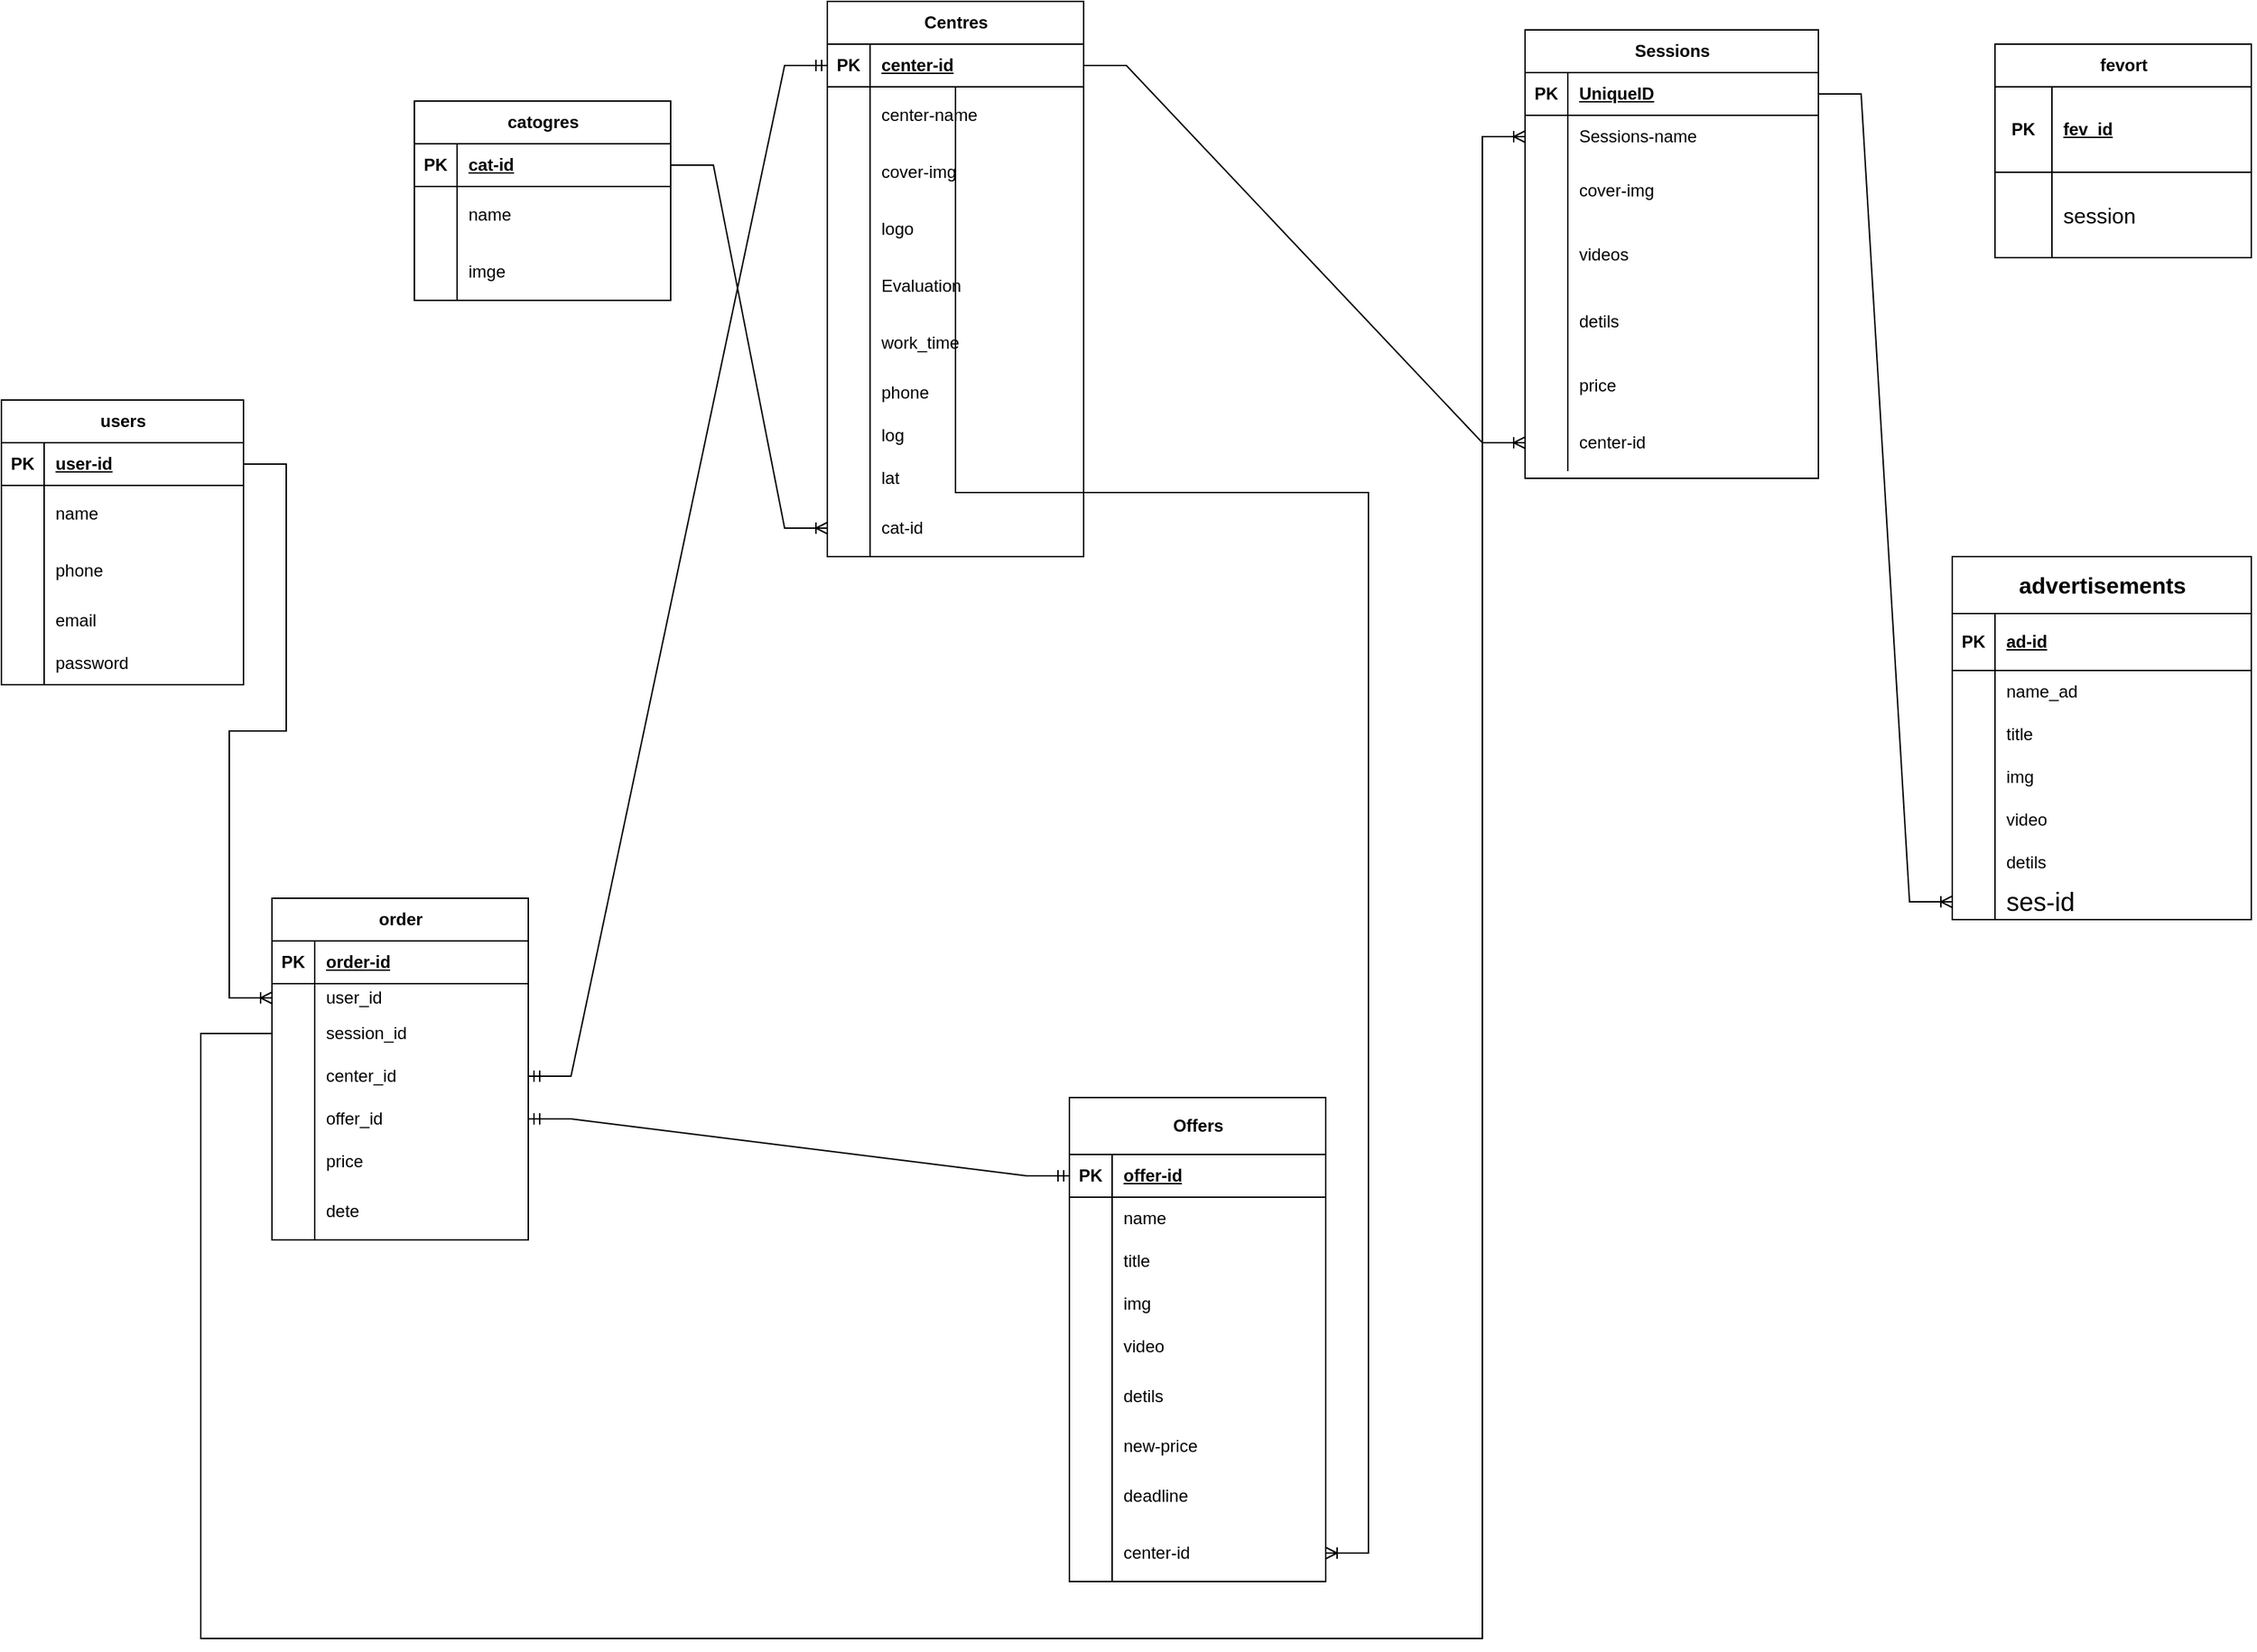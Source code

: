 <mxfile version="22.1.20" type="github">
  <diagram name="Page-1" id="ZLv5aLeJxf1sYmWrpnXg">
    <mxGraphModel dx="401" dy="2050" grid="1" gridSize="10" guides="1" tooltips="1" connect="1" arrows="1" fold="1" page="1" pageScale="1" pageWidth="827" pageHeight="1169" math="0" shadow="0">
      <root>
        <mxCell id="0" />
        <mxCell id="1" parent="0" />
        <mxCell id="auvo8uIHeA9ZNAyt5wYk-14" value="users" style="shape=table;startSize=30;container=1;collapsible=1;childLayout=tableLayout;fixedRows=1;rowLines=0;fontStyle=1;align=center;resizeLast=1;html=1;" parent="1" vertex="1">
          <mxGeometry x="10" y="-220" width="170" height="200" as="geometry">
            <mxRectangle x="50" y="220" width="80" height="30" as="alternateBounds" />
          </mxGeometry>
        </mxCell>
        <mxCell id="auvo8uIHeA9ZNAyt5wYk-15" value="" style="shape=tableRow;horizontal=0;startSize=0;swimlaneHead=0;swimlaneBody=0;fillColor=none;collapsible=0;dropTarget=0;points=[[0,0.5],[1,0.5]];portConstraint=eastwest;top=0;left=0;right=0;bottom=1;" parent="auvo8uIHeA9ZNAyt5wYk-14" vertex="1">
          <mxGeometry y="30" width="170" height="30" as="geometry" />
        </mxCell>
        <mxCell id="auvo8uIHeA9ZNAyt5wYk-16" value="PK" style="shape=partialRectangle;connectable=0;fillColor=none;top=0;left=0;bottom=0;right=0;fontStyle=1;overflow=hidden;whiteSpace=wrap;html=1;" parent="auvo8uIHeA9ZNAyt5wYk-15" vertex="1">
          <mxGeometry width="30" height="30" as="geometry">
            <mxRectangle width="30" height="30" as="alternateBounds" />
          </mxGeometry>
        </mxCell>
        <mxCell id="auvo8uIHeA9ZNAyt5wYk-17" value="user-id" style="shape=partialRectangle;connectable=0;fillColor=none;top=0;left=0;bottom=0;right=0;align=left;spacingLeft=6;fontStyle=5;overflow=hidden;whiteSpace=wrap;html=1;" parent="auvo8uIHeA9ZNAyt5wYk-15" vertex="1">
          <mxGeometry x="30" width="140" height="30" as="geometry">
            <mxRectangle width="140" height="30" as="alternateBounds" />
          </mxGeometry>
        </mxCell>
        <mxCell id="auvo8uIHeA9ZNAyt5wYk-18" value="" style="shape=tableRow;horizontal=0;startSize=0;swimlaneHead=0;swimlaneBody=0;fillColor=none;collapsible=0;dropTarget=0;points=[[0,0.5],[1,0.5]];portConstraint=eastwest;top=0;left=0;right=0;bottom=0;" parent="auvo8uIHeA9ZNAyt5wYk-14" vertex="1">
          <mxGeometry y="60" width="170" height="40" as="geometry" />
        </mxCell>
        <mxCell id="auvo8uIHeA9ZNAyt5wYk-19" value="" style="shape=partialRectangle;connectable=0;fillColor=none;top=0;left=0;bottom=0;right=0;editable=1;overflow=hidden;whiteSpace=wrap;html=1;" parent="auvo8uIHeA9ZNAyt5wYk-18" vertex="1">
          <mxGeometry width="30" height="40" as="geometry">
            <mxRectangle width="30" height="40" as="alternateBounds" />
          </mxGeometry>
        </mxCell>
        <mxCell id="auvo8uIHeA9ZNAyt5wYk-20" value="name" style="shape=partialRectangle;connectable=0;fillColor=none;top=0;left=0;bottom=0;right=0;align=left;spacingLeft=6;overflow=hidden;whiteSpace=wrap;html=1;" parent="auvo8uIHeA9ZNAyt5wYk-18" vertex="1">
          <mxGeometry x="30" width="140" height="40" as="geometry">
            <mxRectangle width="140" height="40" as="alternateBounds" />
          </mxGeometry>
        </mxCell>
        <mxCell id="auvo8uIHeA9ZNAyt5wYk-30" value="" style="shape=tableRow;horizontal=0;startSize=0;swimlaneHead=0;swimlaneBody=0;fillColor=none;collapsible=0;dropTarget=0;points=[[0,0.5],[1,0.5]];portConstraint=eastwest;top=0;left=0;right=0;bottom=0;" parent="auvo8uIHeA9ZNAyt5wYk-14" vertex="1">
          <mxGeometry y="100" width="170" height="40" as="geometry" />
        </mxCell>
        <mxCell id="auvo8uIHeA9ZNAyt5wYk-31" value="" style="shape=partialRectangle;connectable=0;fillColor=none;top=0;left=0;bottom=0;right=0;editable=1;overflow=hidden;whiteSpace=wrap;html=1;" parent="auvo8uIHeA9ZNAyt5wYk-30" vertex="1">
          <mxGeometry width="30" height="40" as="geometry">
            <mxRectangle width="30" height="40" as="alternateBounds" />
          </mxGeometry>
        </mxCell>
        <mxCell id="auvo8uIHeA9ZNAyt5wYk-32" value="phone" style="shape=partialRectangle;connectable=0;fillColor=none;top=0;left=0;bottom=0;right=0;align=left;spacingLeft=6;overflow=hidden;whiteSpace=wrap;html=1;" parent="auvo8uIHeA9ZNAyt5wYk-30" vertex="1">
          <mxGeometry x="30" width="140" height="40" as="geometry">
            <mxRectangle width="140" height="40" as="alternateBounds" />
          </mxGeometry>
        </mxCell>
        <mxCell id="auvo8uIHeA9ZNAyt5wYk-36" value="" style="shape=tableRow;horizontal=0;startSize=0;swimlaneHead=0;swimlaneBody=0;fillColor=none;collapsible=0;dropTarget=0;points=[[0,0.5],[1,0.5]];portConstraint=eastwest;top=0;left=0;right=0;bottom=0;" parent="auvo8uIHeA9ZNAyt5wYk-14" vertex="1">
          <mxGeometry y="140" width="170" height="30" as="geometry" />
        </mxCell>
        <mxCell id="auvo8uIHeA9ZNAyt5wYk-37" value="" style="shape=partialRectangle;connectable=0;fillColor=none;top=0;left=0;bottom=0;right=0;editable=1;overflow=hidden;whiteSpace=wrap;html=1;" parent="auvo8uIHeA9ZNAyt5wYk-36" vertex="1">
          <mxGeometry width="30" height="30" as="geometry">
            <mxRectangle width="30" height="30" as="alternateBounds" />
          </mxGeometry>
        </mxCell>
        <mxCell id="auvo8uIHeA9ZNAyt5wYk-38" value="email" style="shape=partialRectangle;connectable=0;fillColor=none;top=0;left=0;bottom=0;right=0;align=left;spacingLeft=6;overflow=hidden;whiteSpace=wrap;html=1;" parent="auvo8uIHeA9ZNAyt5wYk-36" vertex="1">
          <mxGeometry x="30" width="140" height="30" as="geometry">
            <mxRectangle width="140" height="30" as="alternateBounds" />
          </mxGeometry>
        </mxCell>
        <mxCell id="auvo8uIHeA9ZNAyt5wYk-33" value="" style="shape=tableRow;horizontal=0;startSize=0;swimlaneHead=0;swimlaneBody=0;fillColor=none;collapsible=0;dropTarget=0;points=[[0,0.5],[1,0.5]];portConstraint=eastwest;top=0;left=0;right=0;bottom=0;" parent="auvo8uIHeA9ZNAyt5wYk-14" vertex="1">
          <mxGeometry y="170" width="170" height="30" as="geometry" />
        </mxCell>
        <mxCell id="auvo8uIHeA9ZNAyt5wYk-34" value="" style="shape=partialRectangle;connectable=0;fillColor=none;top=0;left=0;bottom=0;right=0;editable=1;overflow=hidden;whiteSpace=wrap;html=1;" parent="auvo8uIHeA9ZNAyt5wYk-33" vertex="1">
          <mxGeometry width="30" height="30" as="geometry">
            <mxRectangle width="30" height="30" as="alternateBounds" />
          </mxGeometry>
        </mxCell>
        <mxCell id="auvo8uIHeA9ZNAyt5wYk-35" value="password" style="shape=partialRectangle;connectable=0;fillColor=none;top=0;left=0;bottom=0;right=0;align=left;spacingLeft=6;overflow=hidden;whiteSpace=wrap;html=1;" parent="auvo8uIHeA9ZNAyt5wYk-33" vertex="1">
          <mxGeometry x="30" width="140" height="30" as="geometry">
            <mxRectangle width="140" height="30" as="alternateBounds" />
          </mxGeometry>
        </mxCell>
        <mxCell id="auvo8uIHeA9ZNAyt5wYk-61" value="catogres" style="shape=table;startSize=30;container=1;collapsible=1;childLayout=tableLayout;fixedRows=1;rowLines=0;fontStyle=1;align=center;resizeLast=1;html=1;" parent="1" vertex="1">
          <mxGeometry x="300" y="-430" width="180" height="140" as="geometry" />
        </mxCell>
        <mxCell id="auvo8uIHeA9ZNAyt5wYk-62" value="" style="shape=tableRow;horizontal=0;startSize=0;swimlaneHead=0;swimlaneBody=0;fillColor=none;collapsible=0;dropTarget=0;points=[[0,0.5],[1,0.5]];portConstraint=eastwest;top=0;left=0;right=0;bottom=1;" parent="auvo8uIHeA9ZNAyt5wYk-61" vertex="1">
          <mxGeometry y="30" width="180" height="30" as="geometry" />
        </mxCell>
        <mxCell id="auvo8uIHeA9ZNAyt5wYk-63" value="PK" style="shape=partialRectangle;connectable=0;fillColor=none;top=0;left=0;bottom=0;right=0;fontStyle=1;overflow=hidden;whiteSpace=wrap;html=1;" parent="auvo8uIHeA9ZNAyt5wYk-62" vertex="1">
          <mxGeometry width="30" height="30" as="geometry">
            <mxRectangle width="30" height="30" as="alternateBounds" />
          </mxGeometry>
        </mxCell>
        <mxCell id="auvo8uIHeA9ZNAyt5wYk-64" value="cat-id" style="shape=partialRectangle;connectable=0;fillColor=none;top=0;left=0;bottom=0;right=0;align=left;spacingLeft=6;fontStyle=5;overflow=hidden;whiteSpace=wrap;html=1;" parent="auvo8uIHeA9ZNAyt5wYk-62" vertex="1">
          <mxGeometry x="30" width="150" height="30" as="geometry">
            <mxRectangle width="150" height="30" as="alternateBounds" />
          </mxGeometry>
        </mxCell>
        <mxCell id="auvo8uIHeA9ZNAyt5wYk-65" value="" style="shape=tableRow;horizontal=0;startSize=0;swimlaneHead=0;swimlaneBody=0;fillColor=none;collapsible=0;dropTarget=0;points=[[0,0.5],[1,0.5]];portConstraint=eastwest;top=0;left=0;right=0;bottom=0;" parent="auvo8uIHeA9ZNAyt5wYk-61" vertex="1">
          <mxGeometry y="60" width="180" height="40" as="geometry" />
        </mxCell>
        <mxCell id="auvo8uIHeA9ZNAyt5wYk-66" value="" style="shape=partialRectangle;connectable=0;fillColor=none;top=0;left=0;bottom=0;right=0;editable=1;overflow=hidden;whiteSpace=wrap;html=1;" parent="auvo8uIHeA9ZNAyt5wYk-65" vertex="1">
          <mxGeometry width="30" height="40" as="geometry">
            <mxRectangle width="30" height="40" as="alternateBounds" />
          </mxGeometry>
        </mxCell>
        <mxCell id="auvo8uIHeA9ZNAyt5wYk-67" value="name" style="shape=partialRectangle;connectable=0;fillColor=none;top=0;left=0;bottom=0;right=0;align=left;spacingLeft=6;overflow=hidden;whiteSpace=wrap;html=1;" parent="auvo8uIHeA9ZNAyt5wYk-65" vertex="1">
          <mxGeometry x="30" width="150" height="40" as="geometry">
            <mxRectangle width="150" height="40" as="alternateBounds" />
          </mxGeometry>
        </mxCell>
        <mxCell id="BpFrEC3dN0rP_Zjekr8c-2" value="" style="shape=tableRow;horizontal=0;startSize=0;swimlaneHead=0;swimlaneBody=0;fillColor=none;collapsible=0;dropTarget=0;points=[[0,0.5],[1,0.5]];portConstraint=eastwest;top=0;left=0;right=0;bottom=0;" vertex="1" parent="auvo8uIHeA9ZNAyt5wYk-61">
          <mxGeometry y="100" width="180" height="40" as="geometry" />
        </mxCell>
        <mxCell id="BpFrEC3dN0rP_Zjekr8c-3" value="" style="shape=partialRectangle;connectable=0;fillColor=none;top=0;left=0;bottom=0;right=0;editable=1;overflow=hidden;whiteSpace=wrap;html=1;" vertex="1" parent="BpFrEC3dN0rP_Zjekr8c-2">
          <mxGeometry width="30" height="40" as="geometry">
            <mxRectangle width="30" height="40" as="alternateBounds" />
          </mxGeometry>
        </mxCell>
        <mxCell id="BpFrEC3dN0rP_Zjekr8c-4" value="imge" style="shape=partialRectangle;connectable=0;fillColor=none;top=0;left=0;bottom=0;right=0;align=left;spacingLeft=6;overflow=hidden;whiteSpace=wrap;html=1;" vertex="1" parent="BpFrEC3dN0rP_Zjekr8c-2">
          <mxGeometry x="30" width="150" height="40" as="geometry">
            <mxRectangle width="150" height="40" as="alternateBounds" />
          </mxGeometry>
        </mxCell>
        <mxCell id="auvo8uIHeA9ZNAyt5wYk-68" value="Centres" style="shape=table;startSize=30;container=1;collapsible=1;childLayout=tableLayout;fixedRows=1;rowLines=0;fontStyle=1;align=center;resizeLast=1;html=1;" parent="1" vertex="1">
          <mxGeometry x="590" y="-500" width="180" height="390.0" as="geometry">
            <mxRectangle x="580" y="10" width="90" height="30" as="alternateBounds" />
          </mxGeometry>
        </mxCell>
        <mxCell id="auvo8uIHeA9ZNAyt5wYk-69" value="" style="shape=tableRow;horizontal=0;startSize=0;swimlaneHead=0;swimlaneBody=0;fillColor=none;collapsible=0;dropTarget=0;points=[[0,0.5],[1,0.5]];portConstraint=eastwest;top=0;left=0;right=0;bottom=1;" parent="auvo8uIHeA9ZNAyt5wYk-68" vertex="1">
          <mxGeometry y="30" width="180" height="30" as="geometry" />
        </mxCell>
        <mxCell id="auvo8uIHeA9ZNAyt5wYk-70" value="PK" style="shape=partialRectangle;connectable=0;fillColor=none;top=0;left=0;bottom=0;right=0;fontStyle=1;overflow=hidden;whiteSpace=wrap;html=1;" parent="auvo8uIHeA9ZNAyt5wYk-69" vertex="1">
          <mxGeometry width="30" height="30" as="geometry">
            <mxRectangle width="30" height="30" as="alternateBounds" />
          </mxGeometry>
        </mxCell>
        <mxCell id="auvo8uIHeA9ZNAyt5wYk-71" value="center-id" style="shape=partialRectangle;connectable=0;fillColor=none;top=0;left=0;bottom=0;right=0;align=left;spacingLeft=6;fontStyle=5;overflow=hidden;whiteSpace=wrap;html=1;" parent="auvo8uIHeA9ZNAyt5wYk-69" vertex="1">
          <mxGeometry x="30" width="150" height="30" as="geometry">
            <mxRectangle width="150" height="30" as="alternateBounds" />
          </mxGeometry>
        </mxCell>
        <mxCell id="auvo8uIHeA9ZNAyt5wYk-72" value="" style="shape=tableRow;horizontal=0;startSize=0;swimlaneHead=0;swimlaneBody=0;fillColor=none;collapsible=0;dropTarget=0;points=[[0,0.5],[1,0.5]];portConstraint=eastwest;top=0;left=0;right=0;bottom=0;" parent="auvo8uIHeA9ZNAyt5wYk-68" vertex="1">
          <mxGeometry y="60" width="180" height="40" as="geometry" />
        </mxCell>
        <mxCell id="auvo8uIHeA9ZNAyt5wYk-73" value="" style="shape=partialRectangle;connectable=0;fillColor=none;top=0;left=0;bottom=0;right=0;editable=1;overflow=hidden;whiteSpace=wrap;html=1;" parent="auvo8uIHeA9ZNAyt5wYk-72" vertex="1">
          <mxGeometry width="30" height="40" as="geometry">
            <mxRectangle width="30" height="40" as="alternateBounds" />
          </mxGeometry>
        </mxCell>
        <mxCell id="auvo8uIHeA9ZNAyt5wYk-74" value="center-name" style="shape=partialRectangle;connectable=0;fillColor=none;top=0;left=0;bottom=0;right=0;align=left;spacingLeft=6;overflow=hidden;whiteSpace=wrap;html=1;" parent="auvo8uIHeA9ZNAyt5wYk-72" vertex="1">
          <mxGeometry x="30" width="150" height="40" as="geometry">
            <mxRectangle width="150" height="40" as="alternateBounds" />
          </mxGeometry>
        </mxCell>
        <mxCell id="auvo8uIHeA9ZNAyt5wYk-75" value="" style="shape=tableRow;horizontal=0;startSize=0;swimlaneHead=0;swimlaneBody=0;fillColor=none;collapsible=0;dropTarget=0;points=[[0,0.5],[1,0.5]];portConstraint=eastwest;top=0;left=0;right=0;bottom=0;" parent="auvo8uIHeA9ZNAyt5wYk-68" vertex="1">
          <mxGeometry y="100" width="180" height="40" as="geometry" />
        </mxCell>
        <mxCell id="auvo8uIHeA9ZNAyt5wYk-76" value="" style="shape=partialRectangle;connectable=0;fillColor=none;top=0;left=0;bottom=0;right=0;editable=1;overflow=hidden;whiteSpace=wrap;html=1;" parent="auvo8uIHeA9ZNAyt5wYk-75" vertex="1">
          <mxGeometry width="30" height="40" as="geometry">
            <mxRectangle width="30" height="40" as="alternateBounds" />
          </mxGeometry>
        </mxCell>
        <mxCell id="auvo8uIHeA9ZNAyt5wYk-77" value="cover-img" style="shape=partialRectangle;connectable=0;fillColor=none;top=0;left=0;bottom=0;right=0;align=left;spacingLeft=6;overflow=hidden;whiteSpace=wrap;html=1;" parent="auvo8uIHeA9ZNAyt5wYk-75" vertex="1">
          <mxGeometry x="30" width="150" height="40" as="geometry">
            <mxRectangle width="150" height="40" as="alternateBounds" />
          </mxGeometry>
        </mxCell>
        <mxCell id="auvo8uIHeA9ZNAyt5wYk-78" value="" style="shape=tableRow;horizontal=0;startSize=0;swimlaneHead=0;swimlaneBody=0;fillColor=none;collapsible=0;dropTarget=0;points=[[0,0.5],[1,0.5]];portConstraint=eastwest;top=0;left=0;right=0;bottom=0;" parent="auvo8uIHeA9ZNAyt5wYk-68" vertex="1">
          <mxGeometry y="140" width="180" height="40" as="geometry" />
        </mxCell>
        <mxCell id="auvo8uIHeA9ZNAyt5wYk-79" value="" style="shape=partialRectangle;connectable=0;fillColor=none;top=0;left=0;bottom=0;right=0;editable=1;overflow=hidden;whiteSpace=wrap;html=1;" parent="auvo8uIHeA9ZNAyt5wYk-78" vertex="1">
          <mxGeometry width="30" height="40" as="geometry">
            <mxRectangle width="30" height="40" as="alternateBounds" />
          </mxGeometry>
        </mxCell>
        <mxCell id="auvo8uIHeA9ZNAyt5wYk-80" value="logo" style="shape=partialRectangle;connectable=0;fillColor=none;top=0;left=0;bottom=0;right=0;align=left;spacingLeft=6;overflow=hidden;whiteSpace=wrap;html=1;" parent="auvo8uIHeA9ZNAyt5wYk-78" vertex="1">
          <mxGeometry x="30" width="150" height="40" as="geometry">
            <mxRectangle width="150" height="40" as="alternateBounds" />
          </mxGeometry>
        </mxCell>
        <mxCell id="auvo8uIHeA9ZNAyt5wYk-165" value="" style="shape=tableRow;horizontal=0;startSize=0;swimlaneHead=0;swimlaneBody=0;fillColor=none;collapsible=0;dropTarget=0;points=[[0,0.5],[1,0.5]];portConstraint=eastwest;top=0;left=0;right=0;bottom=0;" parent="auvo8uIHeA9ZNAyt5wYk-68" vertex="1">
          <mxGeometry y="180" width="180" height="40" as="geometry" />
        </mxCell>
        <mxCell id="auvo8uIHeA9ZNAyt5wYk-166" value="" style="shape=partialRectangle;connectable=0;fillColor=none;top=0;left=0;bottom=0;right=0;editable=1;overflow=hidden;whiteSpace=wrap;html=1;" parent="auvo8uIHeA9ZNAyt5wYk-165" vertex="1">
          <mxGeometry width="30" height="40" as="geometry">
            <mxRectangle width="30" height="40" as="alternateBounds" />
          </mxGeometry>
        </mxCell>
        <mxCell id="auvo8uIHeA9ZNAyt5wYk-167" value="Evaluation" style="shape=partialRectangle;connectable=0;fillColor=none;top=0;left=0;bottom=0;right=0;align=left;spacingLeft=6;overflow=hidden;whiteSpace=wrap;html=1;" parent="auvo8uIHeA9ZNAyt5wYk-165" vertex="1">
          <mxGeometry x="30" width="150" height="40" as="geometry">
            <mxRectangle width="150" height="40" as="alternateBounds" />
          </mxGeometry>
        </mxCell>
        <mxCell id="auvo8uIHeA9ZNAyt5wYk-168" value="" style="shape=tableRow;horizontal=0;startSize=0;swimlaneHead=0;swimlaneBody=0;fillColor=none;collapsible=0;dropTarget=0;points=[[0,0.5],[1,0.5]];portConstraint=eastwest;top=0;left=0;right=0;bottom=0;" parent="auvo8uIHeA9ZNAyt5wYk-68" vertex="1">
          <mxGeometry y="220" width="180" height="40" as="geometry" />
        </mxCell>
        <mxCell id="auvo8uIHeA9ZNAyt5wYk-169" value="" style="shape=partialRectangle;connectable=0;fillColor=none;top=0;left=0;bottom=0;right=0;editable=1;overflow=hidden;whiteSpace=wrap;html=1;" parent="auvo8uIHeA9ZNAyt5wYk-168" vertex="1">
          <mxGeometry width="30" height="40" as="geometry">
            <mxRectangle width="30" height="40" as="alternateBounds" />
          </mxGeometry>
        </mxCell>
        <mxCell id="auvo8uIHeA9ZNAyt5wYk-170" value="work_time" style="shape=partialRectangle;connectable=0;fillColor=none;top=0;left=0;bottom=0;right=0;align=left;spacingLeft=6;overflow=hidden;whiteSpace=wrap;html=1;" parent="auvo8uIHeA9ZNAyt5wYk-168" vertex="1">
          <mxGeometry x="30" width="150" height="40" as="geometry">
            <mxRectangle width="150" height="40" as="alternateBounds" />
          </mxGeometry>
        </mxCell>
        <mxCell id="auvo8uIHeA9ZNAyt5wYk-81" value="" style="shape=tableRow;horizontal=0;startSize=0;swimlaneHead=0;swimlaneBody=0;fillColor=none;collapsible=0;dropTarget=0;points=[[0,0.5],[1,0.5]];portConstraint=eastwest;top=0;left=0;right=0;bottom=0;" parent="auvo8uIHeA9ZNAyt5wYk-68" vertex="1">
          <mxGeometry y="260" width="180" height="30" as="geometry" />
        </mxCell>
        <mxCell id="auvo8uIHeA9ZNAyt5wYk-82" value="" style="shape=partialRectangle;connectable=0;fillColor=none;top=0;left=0;bottom=0;right=0;editable=1;overflow=hidden;whiteSpace=wrap;html=1;" parent="auvo8uIHeA9ZNAyt5wYk-81" vertex="1">
          <mxGeometry width="30" height="30" as="geometry">
            <mxRectangle width="30" height="30" as="alternateBounds" />
          </mxGeometry>
        </mxCell>
        <mxCell id="auvo8uIHeA9ZNAyt5wYk-83" value="phone" style="shape=partialRectangle;connectable=0;fillColor=none;top=0;left=0;bottom=0;right=0;align=left;spacingLeft=6;overflow=hidden;whiteSpace=wrap;html=1;" parent="auvo8uIHeA9ZNAyt5wYk-81" vertex="1">
          <mxGeometry x="30" width="150" height="30" as="geometry">
            <mxRectangle width="150" height="30" as="alternateBounds" />
          </mxGeometry>
        </mxCell>
        <mxCell id="auvo8uIHeA9ZNAyt5wYk-84" value="" style="shape=tableRow;horizontal=0;startSize=0;swimlaneHead=0;swimlaneBody=0;fillColor=none;collapsible=0;dropTarget=0;points=[[0,0.5],[1,0.5]];portConstraint=eastwest;top=0;left=0;right=0;bottom=0;" parent="auvo8uIHeA9ZNAyt5wYk-68" vertex="1">
          <mxGeometry y="290" width="180" height="30" as="geometry" />
        </mxCell>
        <mxCell id="auvo8uIHeA9ZNAyt5wYk-85" value="" style="shape=partialRectangle;connectable=0;fillColor=none;top=0;left=0;bottom=0;right=0;editable=1;overflow=hidden;whiteSpace=wrap;html=1;" parent="auvo8uIHeA9ZNAyt5wYk-84" vertex="1">
          <mxGeometry width="30" height="30" as="geometry">
            <mxRectangle width="30" height="30" as="alternateBounds" />
          </mxGeometry>
        </mxCell>
        <mxCell id="auvo8uIHeA9ZNAyt5wYk-86" value="log" style="shape=partialRectangle;connectable=0;fillColor=none;top=0;left=0;bottom=0;right=0;align=left;spacingLeft=6;overflow=hidden;whiteSpace=wrap;html=1;" parent="auvo8uIHeA9ZNAyt5wYk-84" vertex="1">
          <mxGeometry x="30" width="150" height="30" as="geometry">
            <mxRectangle width="150" height="30" as="alternateBounds" />
          </mxGeometry>
        </mxCell>
        <mxCell id="uQq7YKrNZk6E_swI7LSf-1" value="" style="shape=tableRow;horizontal=0;startSize=0;swimlaneHead=0;swimlaneBody=0;fillColor=none;collapsible=0;dropTarget=0;points=[[0,0.5],[1,0.5]];portConstraint=eastwest;top=0;left=0;right=0;bottom=0;" parent="auvo8uIHeA9ZNAyt5wYk-68" vertex="1">
          <mxGeometry y="320" width="180" height="30" as="geometry" />
        </mxCell>
        <mxCell id="uQq7YKrNZk6E_swI7LSf-2" value="" style="shape=partialRectangle;connectable=0;fillColor=none;top=0;left=0;bottom=0;right=0;editable=1;overflow=hidden;whiteSpace=wrap;html=1;" parent="uQq7YKrNZk6E_swI7LSf-1" vertex="1">
          <mxGeometry width="30" height="30" as="geometry">
            <mxRectangle width="30" height="30" as="alternateBounds" />
          </mxGeometry>
        </mxCell>
        <mxCell id="uQq7YKrNZk6E_swI7LSf-3" value="lat" style="shape=partialRectangle;connectable=0;fillColor=none;top=0;left=0;bottom=0;right=0;align=left;spacingLeft=6;overflow=hidden;whiteSpace=wrap;html=1;" parent="uQq7YKrNZk6E_swI7LSf-1" vertex="1">
          <mxGeometry x="30" width="150" height="30" as="geometry">
            <mxRectangle width="150" height="30" as="alternateBounds" />
          </mxGeometry>
        </mxCell>
        <mxCell id="auvo8uIHeA9ZNAyt5wYk-87" value="" style="shape=tableRow;horizontal=0;startSize=0;swimlaneHead=0;swimlaneBody=0;fillColor=none;collapsible=0;dropTarget=0;points=[[0,0.5],[1,0.5]];portConstraint=eastwest;top=0;left=0;right=0;bottom=0;" parent="auvo8uIHeA9ZNAyt5wYk-68" vertex="1">
          <mxGeometry y="350" width="180" height="40" as="geometry" />
        </mxCell>
        <mxCell id="auvo8uIHeA9ZNAyt5wYk-88" value="" style="shape=partialRectangle;connectable=0;fillColor=none;top=0;left=0;bottom=0;right=0;editable=1;overflow=hidden;whiteSpace=wrap;html=1;" parent="auvo8uIHeA9ZNAyt5wYk-87" vertex="1">
          <mxGeometry width="30" height="40" as="geometry">
            <mxRectangle width="30" height="40" as="alternateBounds" />
          </mxGeometry>
        </mxCell>
        <mxCell id="auvo8uIHeA9ZNAyt5wYk-89" value="cat-id" style="shape=partialRectangle;connectable=0;fillColor=none;top=0;left=0;bottom=0;right=0;align=left;spacingLeft=6;overflow=hidden;whiteSpace=wrap;html=1;" parent="auvo8uIHeA9ZNAyt5wYk-87" vertex="1">
          <mxGeometry x="30" width="150" height="40" as="geometry">
            <mxRectangle width="150" height="40" as="alternateBounds" />
          </mxGeometry>
        </mxCell>
        <mxCell id="auvo8uIHeA9ZNAyt5wYk-90" value="Sessions" style="shape=table;startSize=30;container=1;collapsible=1;childLayout=tableLayout;fixedRows=1;rowLines=0;fontStyle=1;align=center;resizeLast=1;html=1;" parent="1" vertex="1">
          <mxGeometry x="1080" y="-480" width="206" height="315" as="geometry" />
        </mxCell>
        <mxCell id="auvo8uIHeA9ZNAyt5wYk-91" value="" style="shape=tableRow;horizontal=0;startSize=0;swimlaneHead=0;swimlaneBody=0;fillColor=none;collapsible=0;dropTarget=0;points=[[0,0.5],[1,0.5]];portConstraint=eastwest;top=0;left=0;right=0;bottom=1;" parent="auvo8uIHeA9ZNAyt5wYk-90" vertex="1">
          <mxGeometry y="30" width="206" height="30" as="geometry" />
        </mxCell>
        <mxCell id="auvo8uIHeA9ZNAyt5wYk-92" value="PK" style="shape=partialRectangle;connectable=0;fillColor=none;top=0;left=0;bottom=0;right=0;fontStyle=1;overflow=hidden;whiteSpace=wrap;html=1;" parent="auvo8uIHeA9ZNAyt5wYk-91" vertex="1">
          <mxGeometry width="30" height="30" as="geometry">
            <mxRectangle width="30" height="30" as="alternateBounds" />
          </mxGeometry>
        </mxCell>
        <mxCell id="auvo8uIHeA9ZNAyt5wYk-93" value="UniqueID" style="shape=partialRectangle;connectable=0;fillColor=none;top=0;left=0;bottom=0;right=0;align=left;spacingLeft=6;fontStyle=5;overflow=hidden;whiteSpace=wrap;html=1;" parent="auvo8uIHeA9ZNAyt5wYk-91" vertex="1">
          <mxGeometry x="30" width="176" height="30" as="geometry">
            <mxRectangle width="176" height="30" as="alternateBounds" />
          </mxGeometry>
        </mxCell>
        <mxCell id="auvo8uIHeA9ZNAyt5wYk-94" value="" style="shape=tableRow;horizontal=0;startSize=0;swimlaneHead=0;swimlaneBody=0;fillColor=none;collapsible=0;dropTarget=0;points=[[0,0.5],[1,0.5]];portConstraint=eastwest;top=0;left=0;right=0;bottom=0;" parent="auvo8uIHeA9ZNAyt5wYk-90" vertex="1">
          <mxGeometry y="60" width="206" height="30" as="geometry" />
        </mxCell>
        <mxCell id="auvo8uIHeA9ZNAyt5wYk-95" value="" style="shape=partialRectangle;connectable=0;fillColor=none;top=0;left=0;bottom=0;right=0;editable=1;overflow=hidden;whiteSpace=wrap;html=1;" parent="auvo8uIHeA9ZNAyt5wYk-94" vertex="1">
          <mxGeometry width="30" height="30" as="geometry">
            <mxRectangle width="30" height="30" as="alternateBounds" />
          </mxGeometry>
        </mxCell>
        <mxCell id="auvo8uIHeA9ZNAyt5wYk-96" value="Sessions-name" style="shape=partialRectangle;connectable=0;fillColor=none;top=0;left=0;bottom=0;right=0;align=left;spacingLeft=6;overflow=hidden;whiteSpace=wrap;html=1;" parent="auvo8uIHeA9ZNAyt5wYk-94" vertex="1">
          <mxGeometry x="30" width="176" height="30" as="geometry">
            <mxRectangle width="176" height="30" as="alternateBounds" />
          </mxGeometry>
        </mxCell>
        <mxCell id="auvo8uIHeA9ZNAyt5wYk-97" value="" style="shape=tableRow;horizontal=0;startSize=0;swimlaneHead=0;swimlaneBody=0;fillColor=none;collapsible=0;dropTarget=0;points=[[0,0.5],[1,0.5]];portConstraint=eastwest;top=0;left=0;right=0;bottom=0;" parent="auvo8uIHeA9ZNAyt5wYk-90" vertex="1">
          <mxGeometry y="90" width="206" height="45" as="geometry" />
        </mxCell>
        <mxCell id="auvo8uIHeA9ZNAyt5wYk-98" value="" style="shape=partialRectangle;connectable=0;fillColor=none;top=0;left=0;bottom=0;right=0;editable=1;overflow=hidden;whiteSpace=wrap;html=1;" parent="auvo8uIHeA9ZNAyt5wYk-97" vertex="1">
          <mxGeometry width="30" height="45" as="geometry">
            <mxRectangle width="30" height="45" as="alternateBounds" />
          </mxGeometry>
        </mxCell>
        <mxCell id="auvo8uIHeA9ZNAyt5wYk-99" value="cover-img" style="shape=partialRectangle;connectable=0;fillColor=none;top=0;left=0;bottom=0;right=0;align=left;spacingLeft=6;overflow=hidden;whiteSpace=wrap;html=1;" parent="auvo8uIHeA9ZNAyt5wYk-97" vertex="1">
          <mxGeometry x="30" width="176" height="45" as="geometry">
            <mxRectangle width="176" height="45" as="alternateBounds" />
          </mxGeometry>
        </mxCell>
        <mxCell id="auvo8uIHeA9ZNAyt5wYk-100" value="" style="shape=tableRow;horizontal=0;startSize=0;swimlaneHead=0;swimlaneBody=0;fillColor=none;collapsible=0;dropTarget=0;points=[[0,0.5],[1,0.5]];portConstraint=eastwest;top=0;left=0;right=0;bottom=0;" parent="auvo8uIHeA9ZNAyt5wYk-90" vertex="1">
          <mxGeometry y="135" width="206" height="45" as="geometry" />
        </mxCell>
        <mxCell id="auvo8uIHeA9ZNAyt5wYk-101" value="" style="shape=partialRectangle;connectable=0;fillColor=none;top=0;left=0;bottom=0;right=0;editable=1;overflow=hidden;whiteSpace=wrap;html=1;" parent="auvo8uIHeA9ZNAyt5wYk-100" vertex="1">
          <mxGeometry width="30" height="45" as="geometry">
            <mxRectangle width="30" height="45" as="alternateBounds" />
          </mxGeometry>
        </mxCell>
        <mxCell id="auvo8uIHeA9ZNAyt5wYk-102" value="videos" style="shape=partialRectangle;connectable=0;fillColor=none;top=0;left=0;bottom=0;right=0;align=left;spacingLeft=6;overflow=hidden;whiteSpace=wrap;html=1;" parent="auvo8uIHeA9ZNAyt5wYk-100" vertex="1">
          <mxGeometry x="30" width="176" height="45" as="geometry">
            <mxRectangle width="176" height="45" as="alternateBounds" />
          </mxGeometry>
        </mxCell>
        <mxCell id="auvo8uIHeA9ZNAyt5wYk-171" value="" style="shape=tableRow;horizontal=0;startSize=0;swimlaneHead=0;swimlaneBody=0;fillColor=none;collapsible=0;dropTarget=0;points=[[0,0.5],[1,0.5]];portConstraint=eastwest;top=0;left=0;right=0;bottom=0;" parent="auvo8uIHeA9ZNAyt5wYk-90" vertex="1">
          <mxGeometry y="180" width="206" height="50" as="geometry" />
        </mxCell>
        <mxCell id="auvo8uIHeA9ZNAyt5wYk-172" value="" style="shape=partialRectangle;connectable=0;fillColor=none;top=0;left=0;bottom=0;right=0;editable=1;overflow=hidden;whiteSpace=wrap;html=1;" parent="auvo8uIHeA9ZNAyt5wYk-171" vertex="1">
          <mxGeometry width="30" height="50" as="geometry">
            <mxRectangle width="30" height="50" as="alternateBounds" />
          </mxGeometry>
        </mxCell>
        <mxCell id="auvo8uIHeA9ZNAyt5wYk-173" value="detils" style="shape=partialRectangle;connectable=0;fillColor=none;top=0;left=0;bottom=0;right=0;align=left;spacingLeft=6;overflow=hidden;whiteSpace=wrap;html=1;" parent="auvo8uIHeA9ZNAyt5wYk-171" vertex="1">
          <mxGeometry x="30" width="176" height="50" as="geometry">
            <mxRectangle width="176" height="50" as="alternateBounds" />
          </mxGeometry>
        </mxCell>
        <mxCell id="auvo8uIHeA9ZNAyt5wYk-103" value="" style="shape=tableRow;horizontal=0;startSize=0;swimlaneHead=0;swimlaneBody=0;fillColor=none;collapsible=0;dropTarget=0;points=[[0,0.5],[1,0.5]];portConstraint=eastwest;top=0;left=0;right=0;bottom=0;" parent="auvo8uIHeA9ZNAyt5wYk-90" vertex="1">
          <mxGeometry y="230" width="206" height="40" as="geometry" />
        </mxCell>
        <mxCell id="auvo8uIHeA9ZNAyt5wYk-104" value="" style="shape=partialRectangle;connectable=0;fillColor=none;top=0;left=0;bottom=0;right=0;editable=1;overflow=hidden;whiteSpace=wrap;html=1;" parent="auvo8uIHeA9ZNAyt5wYk-103" vertex="1">
          <mxGeometry width="30" height="40" as="geometry">
            <mxRectangle width="30" height="40" as="alternateBounds" />
          </mxGeometry>
        </mxCell>
        <mxCell id="auvo8uIHeA9ZNAyt5wYk-105" value="price" style="shape=partialRectangle;connectable=0;fillColor=none;top=0;left=0;bottom=0;right=0;align=left;spacingLeft=6;overflow=hidden;whiteSpace=wrap;html=1;" parent="auvo8uIHeA9ZNAyt5wYk-103" vertex="1">
          <mxGeometry x="30" width="176" height="40" as="geometry">
            <mxRectangle width="176" height="40" as="alternateBounds" />
          </mxGeometry>
        </mxCell>
        <mxCell id="auvo8uIHeA9ZNAyt5wYk-106" value="" style="shape=tableRow;horizontal=0;startSize=0;swimlaneHead=0;swimlaneBody=0;fillColor=none;collapsible=0;dropTarget=0;points=[[0,0.5],[1,0.5]];portConstraint=eastwest;top=0;left=0;right=0;bottom=0;" parent="auvo8uIHeA9ZNAyt5wYk-90" vertex="1">
          <mxGeometry y="270" width="206" height="40" as="geometry" />
        </mxCell>
        <mxCell id="auvo8uIHeA9ZNAyt5wYk-107" value="" style="shape=partialRectangle;connectable=0;fillColor=none;top=0;left=0;bottom=0;right=0;editable=1;overflow=hidden;whiteSpace=wrap;html=1;" parent="auvo8uIHeA9ZNAyt5wYk-106" vertex="1">
          <mxGeometry width="30" height="40" as="geometry">
            <mxRectangle width="30" height="40" as="alternateBounds" />
          </mxGeometry>
        </mxCell>
        <mxCell id="auvo8uIHeA9ZNAyt5wYk-108" value="center-id" style="shape=partialRectangle;connectable=0;fillColor=none;top=0;left=0;bottom=0;right=0;align=left;spacingLeft=6;overflow=hidden;whiteSpace=wrap;html=1;" parent="auvo8uIHeA9ZNAyt5wYk-106" vertex="1">
          <mxGeometry x="30" width="176" height="40" as="geometry">
            <mxRectangle width="176" height="40" as="alternateBounds" />
          </mxGeometry>
        </mxCell>
        <mxCell id="auvo8uIHeA9ZNAyt5wYk-109" value="order" style="shape=table;startSize=30;container=1;collapsible=1;childLayout=tableLayout;fixedRows=1;rowLines=0;fontStyle=1;align=center;resizeLast=1;html=1;" parent="1" vertex="1">
          <mxGeometry x="200" y="130" width="180" height="240" as="geometry" />
        </mxCell>
        <mxCell id="auvo8uIHeA9ZNAyt5wYk-110" value="" style="shape=tableRow;horizontal=0;startSize=0;swimlaneHead=0;swimlaneBody=0;fillColor=none;collapsible=0;dropTarget=0;points=[[0,0.5],[1,0.5]];portConstraint=eastwest;top=0;left=0;right=0;bottom=1;" parent="auvo8uIHeA9ZNAyt5wYk-109" vertex="1">
          <mxGeometry y="30" width="180" height="30" as="geometry" />
        </mxCell>
        <mxCell id="auvo8uIHeA9ZNAyt5wYk-111" value="PK" style="shape=partialRectangle;connectable=0;fillColor=none;top=0;left=0;bottom=0;right=0;fontStyle=1;overflow=hidden;whiteSpace=wrap;html=1;" parent="auvo8uIHeA9ZNAyt5wYk-110" vertex="1">
          <mxGeometry width="30" height="30" as="geometry">
            <mxRectangle width="30" height="30" as="alternateBounds" />
          </mxGeometry>
        </mxCell>
        <mxCell id="auvo8uIHeA9ZNAyt5wYk-112" value="order-id" style="shape=partialRectangle;connectable=0;fillColor=none;top=0;left=0;bottom=0;right=0;align=left;spacingLeft=6;fontStyle=5;overflow=hidden;whiteSpace=wrap;html=1;" parent="auvo8uIHeA9ZNAyt5wYk-110" vertex="1">
          <mxGeometry x="30" width="150" height="30" as="geometry">
            <mxRectangle width="150" height="30" as="alternateBounds" />
          </mxGeometry>
        </mxCell>
        <mxCell id="auvo8uIHeA9ZNAyt5wYk-201" value="" style="shape=tableRow;horizontal=0;startSize=0;swimlaneHead=0;swimlaneBody=0;fillColor=none;collapsible=0;dropTarget=0;points=[[0,0.5],[1,0.5]];portConstraint=eastwest;top=0;left=0;right=0;bottom=0;" parent="auvo8uIHeA9ZNAyt5wYk-109" vertex="1">
          <mxGeometry y="60" width="180" height="20" as="geometry" />
        </mxCell>
        <mxCell id="auvo8uIHeA9ZNAyt5wYk-202" value="" style="shape=partialRectangle;connectable=0;fillColor=none;top=0;left=0;bottom=0;right=0;editable=1;overflow=hidden;whiteSpace=wrap;html=1;" parent="auvo8uIHeA9ZNAyt5wYk-201" vertex="1">
          <mxGeometry width="30" height="20" as="geometry">
            <mxRectangle width="30" height="20" as="alternateBounds" />
          </mxGeometry>
        </mxCell>
        <mxCell id="auvo8uIHeA9ZNAyt5wYk-203" value="user_id" style="shape=partialRectangle;connectable=0;fillColor=none;top=0;left=0;bottom=0;right=0;align=left;spacingLeft=6;overflow=hidden;whiteSpace=wrap;html=1;" parent="auvo8uIHeA9ZNAyt5wYk-201" vertex="1">
          <mxGeometry x="30" width="150" height="20" as="geometry">
            <mxRectangle width="150" height="20" as="alternateBounds" />
          </mxGeometry>
        </mxCell>
        <mxCell id="auvo8uIHeA9ZNAyt5wYk-113" value="" style="shape=tableRow;horizontal=0;startSize=0;swimlaneHead=0;swimlaneBody=0;fillColor=none;collapsible=0;dropTarget=0;points=[[0,0.5],[1,0.5]];portConstraint=eastwest;top=0;left=0;right=0;bottom=0;" parent="auvo8uIHeA9ZNAyt5wYk-109" vertex="1">
          <mxGeometry y="80" width="180" height="30" as="geometry" />
        </mxCell>
        <mxCell id="auvo8uIHeA9ZNAyt5wYk-114" value="" style="shape=partialRectangle;connectable=0;fillColor=none;top=0;left=0;bottom=0;right=0;editable=1;overflow=hidden;whiteSpace=wrap;html=1;" parent="auvo8uIHeA9ZNAyt5wYk-113" vertex="1">
          <mxGeometry width="30" height="30" as="geometry">
            <mxRectangle width="30" height="30" as="alternateBounds" />
          </mxGeometry>
        </mxCell>
        <mxCell id="auvo8uIHeA9ZNAyt5wYk-115" value="session_id" style="shape=partialRectangle;connectable=0;fillColor=none;top=0;left=0;bottom=0;right=0;align=left;spacingLeft=6;overflow=hidden;whiteSpace=wrap;html=1;" parent="auvo8uIHeA9ZNAyt5wYk-113" vertex="1">
          <mxGeometry x="30" width="150" height="30" as="geometry">
            <mxRectangle width="150" height="30" as="alternateBounds" />
          </mxGeometry>
        </mxCell>
        <mxCell id="auvo8uIHeA9ZNAyt5wYk-116" value="" style="shape=tableRow;horizontal=0;startSize=0;swimlaneHead=0;swimlaneBody=0;fillColor=none;collapsible=0;dropTarget=0;points=[[0,0.5],[1,0.5]];portConstraint=eastwest;top=0;left=0;right=0;bottom=0;" parent="auvo8uIHeA9ZNAyt5wYk-109" vertex="1">
          <mxGeometry y="110" width="180" height="30" as="geometry" />
        </mxCell>
        <mxCell id="auvo8uIHeA9ZNAyt5wYk-117" value="" style="shape=partialRectangle;connectable=0;fillColor=none;top=0;left=0;bottom=0;right=0;editable=1;overflow=hidden;whiteSpace=wrap;html=1;" parent="auvo8uIHeA9ZNAyt5wYk-116" vertex="1">
          <mxGeometry width="30" height="30" as="geometry">
            <mxRectangle width="30" height="30" as="alternateBounds" />
          </mxGeometry>
        </mxCell>
        <mxCell id="auvo8uIHeA9ZNAyt5wYk-118" value="center_id" style="shape=partialRectangle;connectable=0;fillColor=none;top=0;left=0;bottom=0;right=0;align=left;spacingLeft=6;overflow=hidden;whiteSpace=wrap;html=1;" parent="auvo8uIHeA9ZNAyt5wYk-116" vertex="1">
          <mxGeometry x="30" width="150" height="30" as="geometry">
            <mxRectangle width="150" height="30" as="alternateBounds" />
          </mxGeometry>
        </mxCell>
        <mxCell id="auvo8uIHeA9ZNAyt5wYk-207" value="" style="shape=tableRow;horizontal=0;startSize=0;swimlaneHead=0;swimlaneBody=0;fillColor=none;collapsible=0;dropTarget=0;points=[[0,0.5],[1,0.5]];portConstraint=eastwest;top=0;left=0;right=0;bottom=0;" parent="auvo8uIHeA9ZNAyt5wYk-109" vertex="1">
          <mxGeometry y="140" width="180" height="30" as="geometry" />
        </mxCell>
        <mxCell id="auvo8uIHeA9ZNAyt5wYk-208" value="" style="shape=partialRectangle;connectable=0;fillColor=none;top=0;left=0;bottom=0;right=0;editable=1;overflow=hidden;whiteSpace=wrap;html=1;" parent="auvo8uIHeA9ZNAyt5wYk-207" vertex="1">
          <mxGeometry width="30" height="30" as="geometry">
            <mxRectangle width="30" height="30" as="alternateBounds" />
          </mxGeometry>
        </mxCell>
        <mxCell id="auvo8uIHeA9ZNAyt5wYk-209" value="offer_id" style="shape=partialRectangle;connectable=0;fillColor=none;top=0;left=0;bottom=0;right=0;align=left;spacingLeft=6;overflow=hidden;whiteSpace=wrap;html=1;" parent="auvo8uIHeA9ZNAyt5wYk-207" vertex="1">
          <mxGeometry x="30" width="150" height="30" as="geometry">
            <mxRectangle width="150" height="30" as="alternateBounds" />
          </mxGeometry>
        </mxCell>
        <mxCell id="auvo8uIHeA9ZNAyt5wYk-204" value="" style="shape=tableRow;horizontal=0;startSize=0;swimlaneHead=0;swimlaneBody=0;fillColor=none;collapsible=0;dropTarget=0;points=[[0,0.5],[1,0.5]];portConstraint=eastwest;top=0;left=0;right=0;bottom=0;" parent="auvo8uIHeA9ZNAyt5wYk-109" vertex="1">
          <mxGeometry y="170" width="180" height="30" as="geometry" />
        </mxCell>
        <mxCell id="auvo8uIHeA9ZNAyt5wYk-205" value="" style="shape=partialRectangle;connectable=0;fillColor=none;top=0;left=0;bottom=0;right=0;editable=1;overflow=hidden;whiteSpace=wrap;html=1;" parent="auvo8uIHeA9ZNAyt5wYk-204" vertex="1">
          <mxGeometry width="30" height="30" as="geometry">
            <mxRectangle width="30" height="30" as="alternateBounds" />
          </mxGeometry>
        </mxCell>
        <mxCell id="auvo8uIHeA9ZNAyt5wYk-206" value="price" style="shape=partialRectangle;connectable=0;fillColor=none;top=0;left=0;bottom=0;right=0;align=left;spacingLeft=6;overflow=hidden;whiteSpace=wrap;html=1;" parent="auvo8uIHeA9ZNAyt5wYk-204" vertex="1">
          <mxGeometry x="30" width="150" height="30" as="geometry">
            <mxRectangle width="150" height="30" as="alternateBounds" />
          </mxGeometry>
        </mxCell>
        <mxCell id="auvo8uIHeA9ZNAyt5wYk-119" value="" style="shape=tableRow;horizontal=0;startSize=0;swimlaneHead=0;swimlaneBody=0;fillColor=none;collapsible=0;dropTarget=0;points=[[0,0.5],[1,0.5]];portConstraint=eastwest;top=0;left=0;right=0;bottom=0;" parent="auvo8uIHeA9ZNAyt5wYk-109" vertex="1">
          <mxGeometry y="200" width="180" height="40" as="geometry" />
        </mxCell>
        <mxCell id="auvo8uIHeA9ZNAyt5wYk-120" value="" style="shape=partialRectangle;connectable=0;fillColor=none;top=0;left=0;bottom=0;right=0;editable=1;overflow=hidden;whiteSpace=wrap;html=1;" parent="auvo8uIHeA9ZNAyt5wYk-119" vertex="1">
          <mxGeometry width="30" height="40" as="geometry">
            <mxRectangle width="30" height="40" as="alternateBounds" />
          </mxGeometry>
        </mxCell>
        <mxCell id="auvo8uIHeA9ZNAyt5wYk-121" value="dete" style="shape=partialRectangle;connectable=0;fillColor=none;top=0;left=0;bottom=0;right=0;align=left;spacingLeft=6;overflow=hidden;whiteSpace=wrap;html=1;" parent="auvo8uIHeA9ZNAyt5wYk-119" vertex="1">
          <mxGeometry x="30" width="150" height="40" as="geometry">
            <mxRectangle width="150" height="40" as="alternateBounds" />
          </mxGeometry>
        </mxCell>
        <mxCell id="auvo8uIHeA9ZNAyt5wYk-126" value="" style="edgeStyle=entityRelationEdgeStyle;fontSize=12;html=1;endArrow=ERoneToMany;rounded=0;exitX=1;exitY=0.5;exitDx=0;exitDy=0;entryX=0;entryY=0.5;entryDx=0;entryDy=0;" parent="1" source="auvo8uIHeA9ZNAyt5wYk-62" target="auvo8uIHeA9ZNAyt5wYk-87" edge="1">
          <mxGeometry width="100" height="100" relative="1" as="geometry">
            <mxPoint x="350" y="400" as="sourcePoint" />
            <mxPoint x="580" y="375" as="targetPoint" />
          </mxGeometry>
        </mxCell>
        <mxCell id="auvo8uIHeA9ZNAyt5wYk-131" value="Offers" style="shape=table;startSize=40;container=1;collapsible=1;childLayout=tableLayout;fixedRows=1;rowLines=0;fontStyle=1;align=center;resizeLast=1;html=1;" parent="1" vertex="1">
          <mxGeometry x="760" y="270" width="180" height="340" as="geometry" />
        </mxCell>
        <mxCell id="auvo8uIHeA9ZNAyt5wYk-132" value="" style="shape=tableRow;horizontal=0;startSize=0;swimlaneHead=0;swimlaneBody=0;fillColor=none;collapsible=0;dropTarget=0;points=[[0,0.5],[1,0.5]];portConstraint=eastwest;top=0;left=0;right=0;bottom=1;" parent="auvo8uIHeA9ZNAyt5wYk-131" vertex="1">
          <mxGeometry y="40" width="180" height="30" as="geometry" />
        </mxCell>
        <mxCell id="auvo8uIHeA9ZNAyt5wYk-133" value="PK" style="shape=partialRectangle;connectable=0;fillColor=none;top=0;left=0;bottom=0;right=0;fontStyle=1;overflow=hidden;whiteSpace=wrap;html=1;" parent="auvo8uIHeA9ZNAyt5wYk-132" vertex="1">
          <mxGeometry width="30" height="30" as="geometry">
            <mxRectangle width="30" height="30" as="alternateBounds" />
          </mxGeometry>
        </mxCell>
        <mxCell id="auvo8uIHeA9ZNAyt5wYk-134" value="offer-id" style="shape=partialRectangle;connectable=0;fillColor=none;top=0;left=0;bottom=0;right=0;align=left;spacingLeft=6;fontStyle=5;overflow=hidden;whiteSpace=wrap;html=1;" parent="auvo8uIHeA9ZNAyt5wYk-132" vertex="1">
          <mxGeometry x="30" width="150" height="30" as="geometry">
            <mxRectangle width="150" height="30" as="alternateBounds" />
          </mxGeometry>
        </mxCell>
        <mxCell id="auvo8uIHeA9ZNAyt5wYk-135" value="" style="shape=tableRow;horizontal=0;startSize=0;swimlaneHead=0;swimlaneBody=0;fillColor=none;collapsible=0;dropTarget=0;points=[[0,0.5],[1,0.5]];portConstraint=eastwest;top=0;left=0;right=0;bottom=0;" parent="auvo8uIHeA9ZNAyt5wYk-131" vertex="1">
          <mxGeometry y="70" width="180" height="30" as="geometry" />
        </mxCell>
        <mxCell id="auvo8uIHeA9ZNAyt5wYk-136" value="" style="shape=partialRectangle;connectable=0;fillColor=none;top=0;left=0;bottom=0;right=0;editable=1;overflow=hidden;whiteSpace=wrap;html=1;" parent="auvo8uIHeA9ZNAyt5wYk-135" vertex="1">
          <mxGeometry width="30" height="30" as="geometry">
            <mxRectangle width="30" height="30" as="alternateBounds" />
          </mxGeometry>
        </mxCell>
        <mxCell id="auvo8uIHeA9ZNAyt5wYk-137" value="name" style="shape=partialRectangle;connectable=0;fillColor=none;top=0;left=0;bottom=0;right=0;align=left;spacingLeft=6;overflow=hidden;whiteSpace=wrap;html=1;" parent="auvo8uIHeA9ZNAyt5wYk-135" vertex="1">
          <mxGeometry x="30" width="150" height="30" as="geometry">
            <mxRectangle width="150" height="30" as="alternateBounds" />
          </mxGeometry>
        </mxCell>
        <mxCell id="auvo8uIHeA9ZNAyt5wYk-188" value="" style="shape=tableRow;horizontal=0;startSize=0;swimlaneHead=0;swimlaneBody=0;fillColor=none;collapsible=0;dropTarget=0;points=[[0,0.5],[1,0.5]];portConstraint=eastwest;top=0;left=0;right=0;bottom=0;" parent="auvo8uIHeA9ZNAyt5wYk-131" vertex="1">
          <mxGeometry y="100" width="180" height="30" as="geometry" />
        </mxCell>
        <mxCell id="auvo8uIHeA9ZNAyt5wYk-189" value="" style="shape=partialRectangle;connectable=0;fillColor=none;top=0;left=0;bottom=0;right=0;editable=1;overflow=hidden;whiteSpace=wrap;html=1;" parent="auvo8uIHeA9ZNAyt5wYk-188" vertex="1">
          <mxGeometry width="30" height="30" as="geometry">
            <mxRectangle width="30" height="30" as="alternateBounds" />
          </mxGeometry>
        </mxCell>
        <mxCell id="auvo8uIHeA9ZNAyt5wYk-190" value="title" style="shape=partialRectangle;connectable=0;fillColor=none;top=0;left=0;bottom=0;right=0;align=left;spacingLeft=6;overflow=hidden;whiteSpace=wrap;html=1;" parent="auvo8uIHeA9ZNAyt5wYk-188" vertex="1">
          <mxGeometry x="30" width="150" height="30" as="geometry">
            <mxRectangle width="150" height="30" as="alternateBounds" />
          </mxGeometry>
        </mxCell>
        <mxCell id="auvo8uIHeA9ZNAyt5wYk-191" value="" style="shape=tableRow;horizontal=0;startSize=0;swimlaneHead=0;swimlaneBody=0;fillColor=none;collapsible=0;dropTarget=0;points=[[0,0.5],[1,0.5]];portConstraint=eastwest;top=0;left=0;right=0;bottom=0;" parent="auvo8uIHeA9ZNAyt5wYk-131" vertex="1">
          <mxGeometry y="130" width="180" height="30" as="geometry" />
        </mxCell>
        <mxCell id="auvo8uIHeA9ZNAyt5wYk-192" value="" style="shape=partialRectangle;connectable=0;fillColor=none;top=0;left=0;bottom=0;right=0;editable=1;overflow=hidden;whiteSpace=wrap;html=1;" parent="auvo8uIHeA9ZNAyt5wYk-191" vertex="1">
          <mxGeometry width="30" height="30" as="geometry">
            <mxRectangle width="30" height="30" as="alternateBounds" />
          </mxGeometry>
        </mxCell>
        <mxCell id="auvo8uIHeA9ZNAyt5wYk-193" value="img" style="shape=partialRectangle;connectable=0;fillColor=none;top=0;left=0;bottom=0;right=0;align=left;spacingLeft=6;overflow=hidden;whiteSpace=wrap;html=1;" parent="auvo8uIHeA9ZNAyt5wYk-191" vertex="1">
          <mxGeometry x="30" width="150" height="30" as="geometry">
            <mxRectangle width="150" height="30" as="alternateBounds" />
          </mxGeometry>
        </mxCell>
        <mxCell id="auvo8uIHeA9ZNAyt5wYk-194" value="" style="shape=tableRow;horizontal=0;startSize=0;swimlaneHead=0;swimlaneBody=0;fillColor=none;collapsible=0;dropTarget=0;points=[[0,0.5],[1,0.5]];portConstraint=eastwest;top=0;left=0;right=0;bottom=0;" parent="auvo8uIHeA9ZNAyt5wYk-131" vertex="1">
          <mxGeometry y="160" width="180" height="30" as="geometry" />
        </mxCell>
        <mxCell id="auvo8uIHeA9ZNAyt5wYk-195" value="" style="shape=partialRectangle;connectable=0;fillColor=none;top=0;left=0;bottom=0;right=0;editable=1;overflow=hidden;whiteSpace=wrap;html=1;" parent="auvo8uIHeA9ZNAyt5wYk-194" vertex="1">
          <mxGeometry width="30" height="30" as="geometry">
            <mxRectangle width="30" height="30" as="alternateBounds" />
          </mxGeometry>
        </mxCell>
        <mxCell id="auvo8uIHeA9ZNAyt5wYk-196" value="video" style="shape=partialRectangle;connectable=0;fillColor=none;top=0;left=0;bottom=0;right=0;align=left;spacingLeft=6;overflow=hidden;whiteSpace=wrap;html=1;" parent="auvo8uIHeA9ZNAyt5wYk-194" vertex="1">
          <mxGeometry x="30" width="150" height="30" as="geometry">
            <mxRectangle width="150" height="30" as="alternateBounds" />
          </mxGeometry>
        </mxCell>
        <mxCell id="auvo8uIHeA9ZNAyt5wYk-197" value="" style="shape=tableRow;horizontal=0;startSize=0;swimlaneHead=0;swimlaneBody=0;fillColor=none;collapsible=0;dropTarget=0;points=[[0,0.5],[1,0.5]];portConstraint=eastwest;top=0;left=0;right=0;bottom=0;" parent="auvo8uIHeA9ZNAyt5wYk-131" vertex="1">
          <mxGeometry y="190" width="180" height="40" as="geometry" />
        </mxCell>
        <mxCell id="auvo8uIHeA9ZNAyt5wYk-198" value="" style="shape=partialRectangle;connectable=0;fillColor=none;top=0;left=0;bottom=0;right=0;editable=1;overflow=hidden;whiteSpace=wrap;html=1;" parent="auvo8uIHeA9ZNAyt5wYk-197" vertex="1">
          <mxGeometry width="30" height="40" as="geometry">
            <mxRectangle width="30" height="40" as="alternateBounds" />
          </mxGeometry>
        </mxCell>
        <mxCell id="auvo8uIHeA9ZNAyt5wYk-199" value="detils" style="shape=partialRectangle;connectable=0;fillColor=none;top=0;left=0;bottom=0;right=0;align=left;spacingLeft=6;overflow=hidden;whiteSpace=wrap;html=1;" parent="auvo8uIHeA9ZNAyt5wYk-197" vertex="1">
          <mxGeometry x="30" width="150" height="40" as="geometry">
            <mxRectangle width="150" height="40" as="alternateBounds" />
          </mxGeometry>
        </mxCell>
        <mxCell id="auvo8uIHeA9ZNAyt5wYk-138" value="" style="shape=tableRow;horizontal=0;startSize=0;swimlaneHead=0;swimlaneBody=0;fillColor=none;collapsible=0;dropTarget=0;points=[[0,0.5],[1,0.5]];portConstraint=eastwest;top=0;left=0;right=0;bottom=0;" parent="auvo8uIHeA9ZNAyt5wYk-131" vertex="1">
          <mxGeometry y="230" width="180" height="30" as="geometry" />
        </mxCell>
        <mxCell id="auvo8uIHeA9ZNAyt5wYk-139" value="" style="shape=partialRectangle;connectable=0;fillColor=none;top=0;left=0;bottom=0;right=0;editable=1;overflow=hidden;whiteSpace=wrap;html=1;" parent="auvo8uIHeA9ZNAyt5wYk-138" vertex="1">
          <mxGeometry width="30" height="30" as="geometry">
            <mxRectangle width="30" height="30" as="alternateBounds" />
          </mxGeometry>
        </mxCell>
        <mxCell id="auvo8uIHeA9ZNAyt5wYk-140" value="new-price" style="shape=partialRectangle;connectable=0;fillColor=none;top=0;left=0;bottom=0;right=0;align=left;spacingLeft=6;overflow=hidden;whiteSpace=wrap;html=1;" parent="auvo8uIHeA9ZNAyt5wYk-138" vertex="1">
          <mxGeometry x="30" width="150" height="30" as="geometry">
            <mxRectangle width="150" height="30" as="alternateBounds" />
          </mxGeometry>
        </mxCell>
        <mxCell id="auvo8uIHeA9ZNAyt5wYk-141" value="" style="shape=tableRow;horizontal=0;startSize=0;swimlaneHead=0;swimlaneBody=0;fillColor=none;collapsible=0;dropTarget=0;points=[[0,0.5],[1,0.5]];portConstraint=eastwest;top=0;left=0;right=0;bottom=0;" parent="auvo8uIHeA9ZNAyt5wYk-131" vertex="1">
          <mxGeometry y="260" width="180" height="40" as="geometry" />
        </mxCell>
        <mxCell id="auvo8uIHeA9ZNAyt5wYk-142" value="" style="shape=partialRectangle;connectable=0;fillColor=none;top=0;left=0;bottom=0;right=0;editable=1;overflow=hidden;whiteSpace=wrap;html=1;" parent="auvo8uIHeA9ZNAyt5wYk-141" vertex="1">
          <mxGeometry width="30" height="40" as="geometry">
            <mxRectangle width="30" height="40" as="alternateBounds" />
          </mxGeometry>
        </mxCell>
        <mxCell id="auvo8uIHeA9ZNAyt5wYk-143" value="deadline" style="shape=partialRectangle;connectable=0;fillColor=none;top=0;left=0;bottom=0;right=0;align=left;spacingLeft=6;overflow=hidden;whiteSpace=wrap;html=1;" parent="auvo8uIHeA9ZNAyt5wYk-141" vertex="1">
          <mxGeometry x="30" width="150" height="40" as="geometry">
            <mxRectangle width="150" height="40" as="alternateBounds" />
          </mxGeometry>
        </mxCell>
        <mxCell id="auvo8uIHeA9ZNAyt5wYk-144" value="" style="shape=tableRow;horizontal=0;startSize=0;swimlaneHead=0;swimlaneBody=0;fillColor=none;collapsible=0;dropTarget=0;points=[[0,0.5],[1,0.5]];portConstraint=eastwest;top=0;left=0;right=0;bottom=0;" parent="auvo8uIHeA9ZNAyt5wYk-131" vertex="1">
          <mxGeometry y="300" width="180" height="40" as="geometry" />
        </mxCell>
        <mxCell id="auvo8uIHeA9ZNAyt5wYk-145" value="" style="shape=partialRectangle;connectable=0;fillColor=none;top=0;left=0;bottom=0;right=0;editable=1;overflow=hidden;whiteSpace=wrap;html=1;" parent="auvo8uIHeA9ZNAyt5wYk-144" vertex="1">
          <mxGeometry width="30" height="40" as="geometry">
            <mxRectangle width="30" height="40" as="alternateBounds" />
          </mxGeometry>
        </mxCell>
        <mxCell id="auvo8uIHeA9ZNAyt5wYk-146" value="center-id" style="shape=partialRectangle;connectable=0;fillColor=none;top=0;left=0;bottom=0;right=0;align=left;spacingLeft=6;overflow=hidden;whiteSpace=wrap;html=1;" parent="auvo8uIHeA9ZNAyt5wYk-144" vertex="1">
          <mxGeometry x="30" width="150" height="40" as="geometry">
            <mxRectangle width="150" height="40" as="alternateBounds" />
          </mxGeometry>
        </mxCell>
        <mxCell id="auvo8uIHeA9ZNAyt5wYk-148" value="" style="edgeStyle=entityRelationEdgeStyle;fontSize=12;html=1;endArrow=ERmandOne;startArrow=ERmandOne;rounded=0;" parent="1" source="auvo8uIHeA9ZNAyt5wYk-207" target="auvo8uIHeA9ZNAyt5wYk-132" edge="1">
          <mxGeometry width="100" height="100" relative="1" as="geometry">
            <mxPoint x="520" y="650" as="sourcePoint" />
            <mxPoint x="776" y="460" as="targetPoint" />
          </mxGeometry>
        </mxCell>
        <mxCell id="auvo8uIHeA9ZNAyt5wYk-150" value="&lt;font style=&quot;font-size: 16px;&quot;&gt;advertisements&lt;/font&gt;" style="shape=table;startSize=40;container=1;collapsible=1;childLayout=tableLayout;fixedRows=1;rowLines=0;fontStyle=1;align=center;resizeLast=1;html=1;" parent="1" vertex="1">
          <mxGeometry x="1380" y="-110" width="210" height="255" as="geometry" />
        </mxCell>
        <mxCell id="auvo8uIHeA9ZNAyt5wYk-151" value="" style="shape=tableRow;horizontal=0;startSize=0;swimlaneHead=0;swimlaneBody=0;fillColor=none;collapsible=0;dropTarget=0;points=[[0,0.5],[1,0.5]];portConstraint=eastwest;top=0;left=0;right=0;bottom=1;" parent="auvo8uIHeA9ZNAyt5wYk-150" vertex="1">
          <mxGeometry y="40" width="210" height="40" as="geometry" />
        </mxCell>
        <mxCell id="auvo8uIHeA9ZNAyt5wYk-152" value="PK" style="shape=partialRectangle;connectable=0;fillColor=none;top=0;left=0;bottom=0;right=0;fontStyle=1;overflow=hidden;whiteSpace=wrap;html=1;" parent="auvo8uIHeA9ZNAyt5wYk-151" vertex="1">
          <mxGeometry width="30" height="40" as="geometry">
            <mxRectangle width="30" height="40" as="alternateBounds" />
          </mxGeometry>
        </mxCell>
        <mxCell id="auvo8uIHeA9ZNAyt5wYk-153" value="ad-id" style="shape=partialRectangle;connectable=0;fillColor=none;top=0;left=0;bottom=0;right=0;align=left;spacingLeft=6;fontStyle=5;overflow=hidden;whiteSpace=wrap;html=1;" parent="auvo8uIHeA9ZNAyt5wYk-151" vertex="1">
          <mxGeometry x="30" width="180" height="40" as="geometry">
            <mxRectangle width="180" height="40" as="alternateBounds" />
          </mxGeometry>
        </mxCell>
        <mxCell id="auvo8uIHeA9ZNAyt5wYk-154" value="" style="shape=tableRow;horizontal=0;startSize=0;swimlaneHead=0;swimlaneBody=0;fillColor=none;collapsible=0;dropTarget=0;points=[[0,0.5],[1,0.5]];portConstraint=eastwest;top=0;left=0;right=0;bottom=0;" parent="auvo8uIHeA9ZNAyt5wYk-150" vertex="1">
          <mxGeometry y="80" width="210" height="30" as="geometry" />
        </mxCell>
        <mxCell id="auvo8uIHeA9ZNAyt5wYk-155" value="" style="shape=partialRectangle;connectable=0;fillColor=none;top=0;left=0;bottom=0;right=0;editable=1;overflow=hidden;whiteSpace=wrap;html=1;" parent="auvo8uIHeA9ZNAyt5wYk-154" vertex="1">
          <mxGeometry width="30" height="30" as="geometry">
            <mxRectangle width="30" height="30" as="alternateBounds" />
          </mxGeometry>
        </mxCell>
        <mxCell id="auvo8uIHeA9ZNAyt5wYk-156" value="name_ad" style="shape=partialRectangle;connectable=0;fillColor=none;top=0;left=0;bottom=0;right=0;align=left;spacingLeft=6;overflow=hidden;whiteSpace=wrap;html=1;" parent="auvo8uIHeA9ZNAyt5wYk-154" vertex="1">
          <mxGeometry x="30" width="180" height="30" as="geometry">
            <mxRectangle width="180" height="30" as="alternateBounds" />
          </mxGeometry>
        </mxCell>
        <mxCell id="auvo8uIHeA9ZNAyt5wYk-184" value="" style="shape=tableRow;horizontal=0;startSize=0;swimlaneHead=0;swimlaneBody=0;fillColor=none;collapsible=0;dropTarget=0;points=[[0,0.5],[1,0.5]];portConstraint=eastwest;top=0;left=0;right=0;bottom=0;" parent="auvo8uIHeA9ZNAyt5wYk-150" vertex="1">
          <mxGeometry y="110" width="210" height="30" as="geometry" />
        </mxCell>
        <mxCell id="auvo8uIHeA9ZNAyt5wYk-185" value="" style="shape=partialRectangle;connectable=0;fillColor=none;top=0;left=0;bottom=0;right=0;editable=1;overflow=hidden;whiteSpace=wrap;html=1;" parent="auvo8uIHeA9ZNAyt5wYk-184" vertex="1">
          <mxGeometry width="30" height="30" as="geometry">
            <mxRectangle width="30" height="30" as="alternateBounds" />
          </mxGeometry>
        </mxCell>
        <mxCell id="auvo8uIHeA9ZNAyt5wYk-186" value="title" style="shape=partialRectangle;connectable=0;fillColor=none;top=0;left=0;bottom=0;right=0;align=left;spacingLeft=6;overflow=hidden;whiteSpace=wrap;html=1;" parent="auvo8uIHeA9ZNAyt5wYk-184" vertex="1">
          <mxGeometry x="30" width="180" height="30" as="geometry">
            <mxRectangle width="180" height="30" as="alternateBounds" />
          </mxGeometry>
        </mxCell>
        <mxCell id="auvo8uIHeA9ZNAyt5wYk-178" value="" style="shape=tableRow;horizontal=0;startSize=0;swimlaneHead=0;swimlaneBody=0;fillColor=none;collapsible=0;dropTarget=0;points=[[0,0.5],[1,0.5]];portConstraint=eastwest;top=0;left=0;right=0;bottom=0;" parent="auvo8uIHeA9ZNAyt5wYk-150" vertex="1">
          <mxGeometry y="140" width="210" height="30" as="geometry" />
        </mxCell>
        <mxCell id="auvo8uIHeA9ZNAyt5wYk-179" value="" style="shape=partialRectangle;connectable=0;fillColor=none;top=0;left=0;bottom=0;right=0;editable=1;overflow=hidden;whiteSpace=wrap;html=1;" parent="auvo8uIHeA9ZNAyt5wYk-178" vertex="1">
          <mxGeometry width="30" height="30" as="geometry">
            <mxRectangle width="30" height="30" as="alternateBounds" />
          </mxGeometry>
        </mxCell>
        <mxCell id="auvo8uIHeA9ZNAyt5wYk-180" value="img" style="shape=partialRectangle;connectable=0;fillColor=none;top=0;left=0;bottom=0;right=0;align=left;spacingLeft=6;overflow=hidden;whiteSpace=wrap;html=1;" parent="auvo8uIHeA9ZNAyt5wYk-178" vertex="1">
          <mxGeometry x="30" width="180" height="30" as="geometry">
            <mxRectangle width="180" height="30" as="alternateBounds" />
          </mxGeometry>
        </mxCell>
        <mxCell id="auvo8uIHeA9ZNAyt5wYk-181" value="" style="shape=tableRow;horizontal=0;startSize=0;swimlaneHead=0;swimlaneBody=0;fillColor=none;collapsible=0;dropTarget=0;points=[[0,0.5],[1,0.5]];portConstraint=eastwest;top=0;left=0;right=0;bottom=0;" parent="auvo8uIHeA9ZNAyt5wYk-150" vertex="1">
          <mxGeometry y="170" width="210" height="30" as="geometry" />
        </mxCell>
        <mxCell id="auvo8uIHeA9ZNAyt5wYk-182" value="" style="shape=partialRectangle;connectable=0;fillColor=none;top=0;left=0;bottom=0;right=0;editable=1;overflow=hidden;whiteSpace=wrap;html=1;" parent="auvo8uIHeA9ZNAyt5wYk-181" vertex="1">
          <mxGeometry width="30" height="30" as="geometry">
            <mxRectangle width="30" height="30" as="alternateBounds" />
          </mxGeometry>
        </mxCell>
        <mxCell id="auvo8uIHeA9ZNAyt5wYk-183" value="video" style="shape=partialRectangle;connectable=0;fillColor=none;top=0;left=0;bottom=0;right=0;align=left;spacingLeft=6;overflow=hidden;whiteSpace=wrap;html=1;" parent="auvo8uIHeA9ZNAyt5wYk-181" vertex="1">
          <mxGeometry x="30" width="180" height="30" as="geometry">
            <mxRectangle width="180" height="30" as="alternateBounds" />
          </mxGeometry>
        </mxCell>
        <mxCell id="BbMaMry-iWO8AxJYiUkd-17" value="" style="shape=tableRow;horizontal=0;startSize=0;swimlaneHead=0;swimlaneBody=0;fillColor=none;collapsible=0;dropTarget=0;points=[[0,0.5],[1,0.5]];portConstraint=eastwest;top=0;left=0;right=0;bottom=0;" vertex="1" parent="auvo8uIHeA9ZNAyt5wYk-150">
          <mxGeometry y="200" width="210" height="30" as="geometry" />
        </mxCell>
        <mxCell id="BbMaMry-iWO8AxJYiUkd-18" value="" style="shape=partialRectangle;connectable=0;fillColor=none;top=0;left=0;bottom=0;right=0;editable=1;overflow=hidden;whiteSpace=wrap;html=1;" vertex="1" parent="BbMaMry-iWO8AxJYiUkd-17">
          <mxGeometry width="30" height="30" as="geometry">
            <mxRectangle width="30" height="30" as="alternateBounds" />
          </mxGeometry>
        </mxCell>
        <mxCell id="BbMaMry-iWO8AxJYiUkd-19" value="detils" style="shape=partialRectangle;connectable=0;fillColor=none;top=0;left=0;bottom=0;right=0;align=left;spacingLeft=6;overflow=hidden;whiteSpace=wrap;html=1;" vertex="1" parent="BbMaMry-iWO8AxJYiUkd-17">
          <mxGeometry x="30" width="180" height="30" as="geometry">
            <mxRectangle width="180" height="30" as="alternateBounds" />
          </mxGeometry>
        </mxCell>
        <mxCell id="auvo8uIHeA9ZNAyt5wYk-175" value="" style="shape=tableRow;horizontal=0;startSize=0;swimlaneHead=0;swimlaneBody=0;fillColor=none;collapsible=0;dropTarget=0;points=[[0,0.5],[1,0.5]];portConstraint=eastwest;top=0;left=0;right=0;bottom=0;" parent="auvo8uIHeA9ZNAyt5wYk-150" vertex="1">
          <mxGeometry y="230" width="210" height="25" as="geometry" />
        </mxCell>
        <mxCell id="auvo8uIHeA9ZNAyt5wYk-176" value="" style="shape=partialRectangle;connectable=0;fillColor=none;top=0;left=0;bottom=0;right=0;editable=1;overflow=hidden;whiteSpace=wrap;html=1;" parent="auvo8uIHeA9ZNAyt5wYk-175" vertex="1">
          <mxGeometry width="30" height="25" as="geometry">
            <mxRectangle width="30" height="25" as="alternateBounds" />
          </mxGeometry>
        </mxCell>
        <mxCell id="auvo8uIHeA9ZNAyt5wYk-177" value="&lt;font style=&quot;font-size: 18px;&quot;&gt;ses-id&lt;/font&gt;" style="shape=partialRectangle;connectable=0;fillColor=none;top=0;left=0;bottom=0;right=0;align=left;spacingLeft=6;overflow=hidden;whiteSpace=wrap;html=1;" parent="auvo8uIHeA9ZNAyt5wYk-175" vertex="1">
          <mxGeometry x="30" width="180" height="25" as="geometry">
            <mxRectangle width="180" height="25" as="alternateBounds" />
          </mxGeometry>
        </mxCell>
        <mxCell id="auvo8uIHeA9ZNAyt5wYk-174" value="" style="edgeStyle=entityRelationEdgeStyle;fontSize=12;html=1;endArrow=ERoneToMany;rounded=0;" parent="1" source="auvo8uIHeA9ZNAyt5wYk-69" target="auvo8uIHeA9ZNAyt5wYk-106" edge="1">
          <mxGeometry width="100" height="100" relative="1" as="geometry">
            <mxPoint x="1030" y="100" as="sourcePoint" />
            <mxPoint x="1130" as="targetPoint" />
          </mxGeometry>
        </mxCell>
        <mxCell id="auvo8uIHeA9ZNAyt5wYk-187" value="" style="edgeStyle=entityRelationEdgeStyle;fontSize=12;html=1;endArrow=ERoneToMany;rounded=0;" parent="1" source="auvo8uIHeA9ZNAyt5wYk-91" target="auvo8uIHeA9ZNAyt5wYk-175" edge="1">
          <mxGeometry width="100" height="100" relative="1" as="geometry">
            <mxPoint x="1370" y="90" as="sourcePoint" />
            <mxPoint x="1470" y="-10" as="targetPoint" />
          </mxGeometry>
        </mxCell>
        <mxCell id="auvo8uIHeA9ZNAyt5wYk-200" value="" style="edgeStyle=orthogonalEdgeStyle;fontSize=12;html=1;endArrow=ERoneToMany;rounded=0;elbow=vertical;" parent="1" source="auvo8uIHeA9ZNAyt5wYk-69" target="auvo8uIHeA9ZNAyt5wYk-144" edge="1">
          <mxGeometry width="100" height="100" relative="1" as="geometry">
            <mxPoint x="1170" y="240" as="sourcePoint" />
            <mxPoint x="1270" y="140" as="targetPoint" />
            <Array as="points">
              <mxPoint x="970" y="-155" />
              <mxPoint x="970" y="590" />
            </Array>
          </mxGeometry>
        </mxCell>
        <mxCell id="auvo8uIHeA9ZNAyt5wYk-210" value="" style="edgeStyle=entityRelationEdgeStyle;fontSize=12;html=1;endArrow=ERoneToMany;rounded=0;exitX=1;exitY=0.5;exitDx=0;exitDy=0;" parent="1" source="auvo8uIHeA9ZNAyt5wYk-15" target="auvo8uIHeA9ZNAyt5wYk-201" edge="1">
          <mxGeometry width="100" height="100" relative="1" as="geometry">
            <mxPoint x="430" y="30" as="sourcePoint" />
            <mxPoint x="860" y="400" as="targetPoint" />
          </mxGeometry>
        </mxCell>
        <mxCell id="auvo8uIHeA9ZNAyt5wYk-211" value="" style="edgeStyle=orthogonalEdgeStyle;fontSize=12;html=1;endArrow=ERoneToMany;rounded=0;elbow=vertical;" parent="1" source="auvo8uIHeA9ZNAyt5wYk-113" target="auvo8uIHeA9ZNAyt5wYk-94" edge="1">
          <mxGeometry width="100" height="100" relative="1" as="geometry">
            <mxPoint x="280" y="600" as="sourcePoint" />
            <mxPoint x="1050" y="-410" as="targetPoint" />
            <Array as="points">
              <mxPoint x="150" y="225" />
              <mxPoint x="150" y="650" />
              <mxPoint x="1050" y="650" />
              <mxPoint x="1050" y="-405" />
            </Array>
          </mxGeometry>
        </mxCell>
        <mxCell id="auvo8uIHeA9ZNAyt5wYk-213" value="" style="edgeStyle=entityRelationEdgeStyle;fontSize=12;html=1;endArrow=ERmandOne;startArrow=ERmandOne;rounded=0;" parent="1" source="auvo8uIHeA9ZNAyt5wYk-116" target="auvo8uIHeA9ZNAyt5wYk-69" edge="1">
          <mxGeometry width="100" height="100" relative="1" as="geometry">
            <mxPoint x="1050" y="210" as="sourcePoint" />
            <mxPoint x="1150" y="110" as="targetPoint" />
          </mxGeometry>
        </mxCell>
        <mxCell id="BbMaMry-iWO8AxJYiUkd-1" value="fevort" style="shape=table;startSize=30;container=1;collapsible=1;childLayout=tableLayout;fixedRows=1;rowLines=0;fontStyle=1;align=center;resizeLast=1;html=1;" vertex="1" parent="1">
          <mxGeometry x="1410" y="-470" width="180" height="150" as="geometry" />
        </mxCell>
        <mxCell id="BbMaMry-iWO8AxJYiUkd-2" value="" style="shape=tableRow;horizontal=0;startSize=0;swimlaneHead=0;swimlaneBody=0;fillColor=none;collapsible=0;dropTarget=0;points=[[0,0.5],[1,0.5]];portConstraint=eastwest;top=0;left=0;right=0;bottom=1;" vertex="1" parent="BbMaMry-iWO8AxJYiUkd-1">
          <mxGeometry y="30" width="180" height="60" as="geometry" />
        </mxCell>
        <mxCell id="BbMaMry-iWO8AxJYiUkd-3" value="PK" style="shape=partialRectangle;connectable=0;fillColor=none;top=0;left=0;bottom=0;right=0;fontStyle=1;overflow=hidden;whiteSpace=wrap;html=1;" vertex="1" parent="BbMaMry-iWO8AxJYiUkd-2">
          <mxGeometry width="40" height="60" as="geometry">
            <mxRectangle width="40" height="60" as="alternateBounds" />
          </mxGeometry>
        </mxCell>
        <mxCell id="BbMaMry-iWO8AxJYiUkd-4" value="fev_id" style="shape=partialRectangle;connectable=0;fillColor=none;top=0;left=0;bottom=0;right=0;align=left;spacingLeft=6;fontStyle=5;overflow=hidden;whiteSpace=wrap;html=1;" vertex="1" parent="BbMaMry-iWO8AxJYiUkd-2">
          <mxGeometry x="40" width="140" height="60" as="geometry">
            <mxRectangle width="140" height="60" as="alternateBounds" />
          </mxGeometry>
        </mxCell>
        <mxCell id="BbMaMry-iWO8AxJYiUkd-11" value="" style="shape=tableRow;horizontal=0;startSize=0;swimlaneHead=0;swimlaneBody=0;fillColor=none;collapsible=0;dropTarget=0;points=[[0,0.5],[1,0.5]];portConstraint=eastwest;top=0;left=0;right=0;bottom=0;strokeWidth=3;perimeterSpacing=1;" vertex="1" parent="BbMaMry-iWO8AxJYiUkd-1">
          <mxGeometry y="90" width="180" height="60" as="geometry" />
        </mxCell>
        <mxCell id="BbMaMry-iWO8AxJYiUkd-12" value="" style="shape=partialRectangle;connectable=0;fillColor=none;top=0;left=0;bottom=0;right=0;editable=1;overflow=hidden;whiteSpace=wrap;html=1;" vertex="1" parent="BbMaMry-iWO8AxJYiUkd-11">
          <mxGeometry width="40" height="60" as="geometry">
            <mxRectangle width="40" height="60" as="alternateBounds" />
          </mxGeometry>
        </mxCell>
        <mxCell id="BbMaMry-iWO8AxJYiUkd-13" value="&lt;font style=&quot;font-size: 15px;&quot;&gt;session&lt;/font&gt;" style="shape=partialRectangle;connectable=0;fillColor=none;top=0;left=0;bottom=0;right=0;align=left;spacingLeft=6;overflow=hidden;whiteSpace=wrap;html=1;strokeWidth=6;" vertex="1" parent="BbMaMry-iWO8AxJYiUkd-11">
          <mxGeometry x="40" width="140" height="60" as="geometry">
            <mxRectangle width="140" height="60" as="alternateBounds" />
          </mxGeometry>
        </mxCell>
      </root>
    </mxGraphModel>
  </diagram>
</mxfile>
